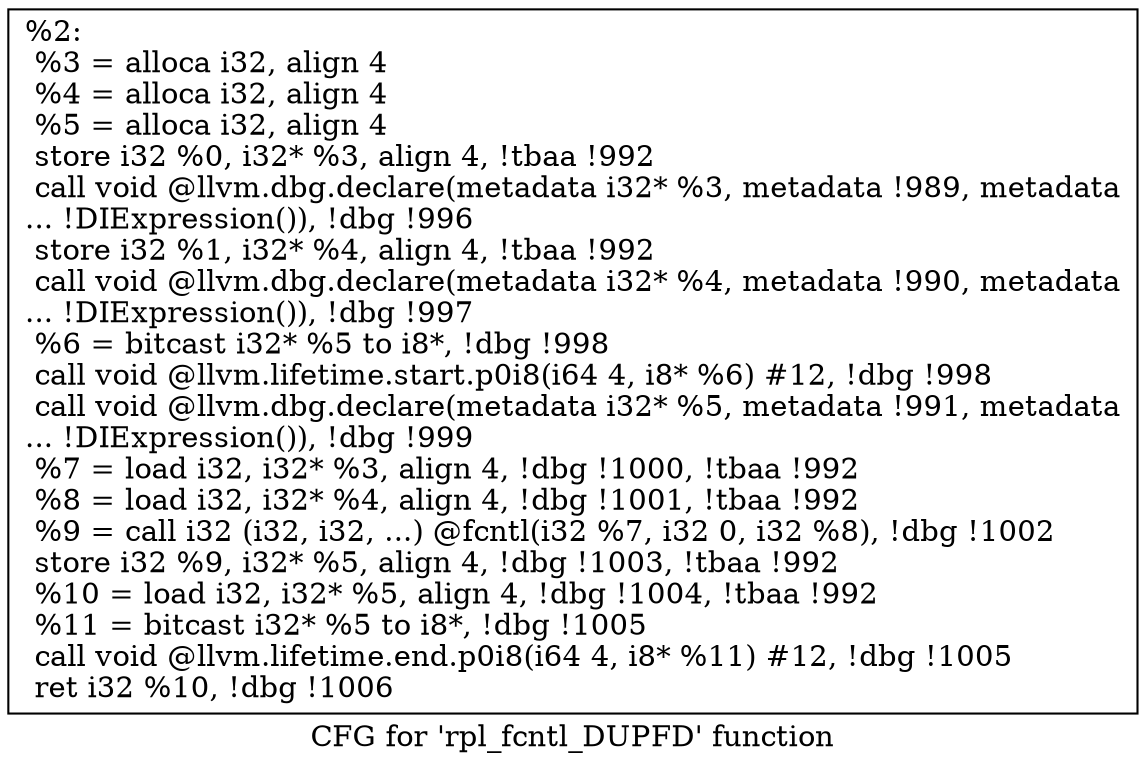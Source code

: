 digraph "CFG for 'rpl_fcntl_DUPFD' function" {
	label="CFG for 'rpl_fcntl_DUPFD' function";

	Node0x1a95aa0 [shape=record,label="{%2:\l  %3 = alloca i32, align 4\l  %4 = alloca i32, align 4\l  %5 = alloca i32, align 4\l  store i32 %0, i32* %3, align 4, !tbaa !992\l  call void @llvm.dbg.declare(metadata i32* %3, metadata !989, metadata\l... !DIExpression()), !dbg !996\l  store i32 %1, i32* %4, align 4, !tbaa !992\l  call void @llvm.dbg.declare(metadata i32* %4, metadata !990, metadata\l... !DIExpression()), !dbg !997\l  %6 = bitcast i32* %5 to i8*, !dbg !998\l  call void @llvm.lifetime.start.p0i8(i64 4, i8* %6) #12, !dbg !998\l  call void @llvm.dbg.declare(metadata i32* %5, metadata !991, metadata\l... !DIExpression()), !dbg !999\l  %7 = load i32, i32* %3, align 4, !dbg !1000, !tbaa !992\l  %8 = load i32, i32* %4, align 4, !dbg !1001, !tbaa !992\l  %9 = call i32 (i32, i32, ...) @fcntl(i32 %7, i32 0, i32 %8), !dbg !1002\l  store i32 %9, i32* %5, align 4, !dbg !1003, !tbaa !992\l  %10 = load i32, i32* %5, align 4, !dbg !1004, !tbaa !992\l  %11 = bitcast i32* %5 to i8*, !dbg !1005\l  call void @llvm.lifetime.end.p0i8(i64 4, i8* %11) #12, !dbg !1005\l  ret i32 %10, !dbg !1006\l}"];
}
